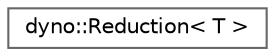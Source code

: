 digraph "Graphical Class Hierarchy"
{
 // LATEX_PDF_SIZE
  bgcolor="transparent";
  edge [fontname=Helvetica,fontsize=10,labelfontname=Helvetica,labelfontsize=10];
  node [fontname=Helvetica,fontsize=10,shape=box,height=0.2,width=0.4];
  rankdir="LR";
  Node0 [id="Node000000",label="dyno::Reduction\< T \>",height=0.2,width=0.4,color="grey40", fillcolor="white", style="filled",URL="$classdyno_1_1_reduction.html",tooltip=" "];
}
